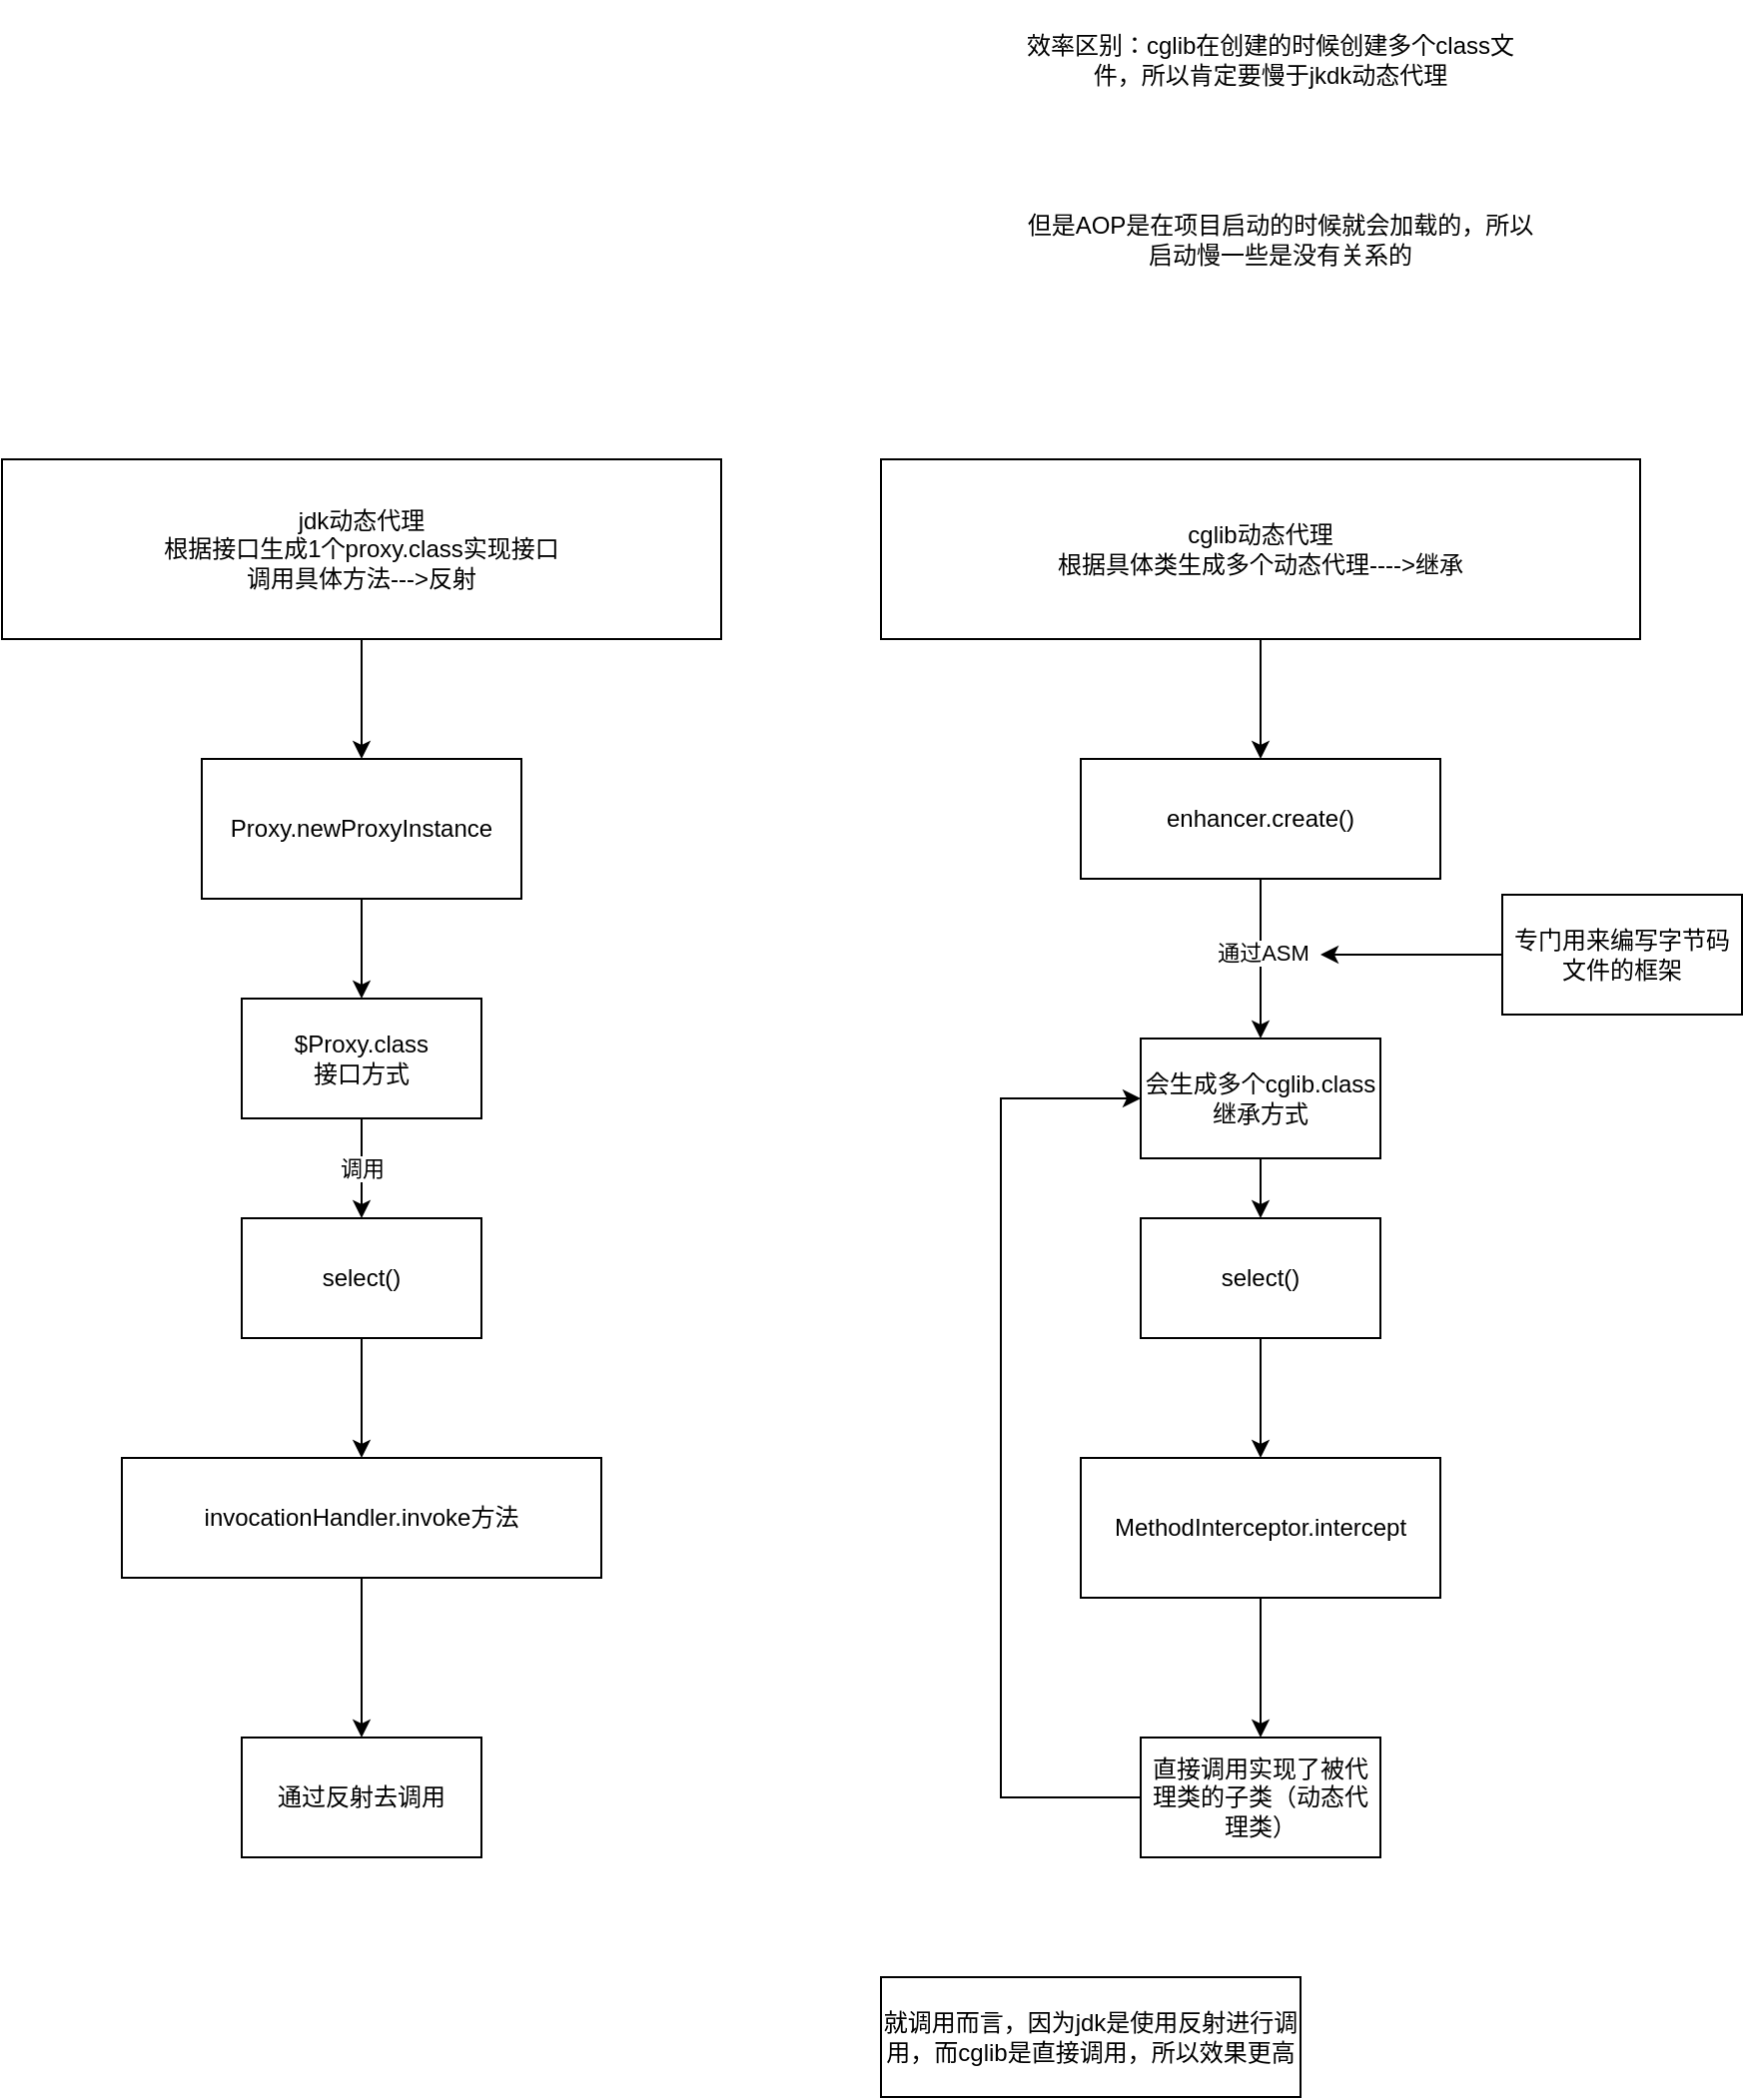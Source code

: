 <mxfile version="15.2.9" type="github">
  <diagram id="P-3INV9NaK0cqQUdS8G_" name="Page-1">
    <mxGraphModel dx="946" dy="1708" grid="1" gridSize="10" guides="1" tooltips="1" connect="1" arrows="1" fold="1" page="1" pageScale="1" pageWidth="827" pageHeight="1169" math="0" shadow="0">
      <root>
        <mxCell id="0" />
        <mxCell id="1" parent="0" />
        <mxCell id="UZ3LVtJMlLEFkbB7KUAC-4" style="edgeStyle=orthogonalEdgeStyle;rounded=0;orthogonalLoop=1;jettySize=auto;html=1;entryX=0.5;entryY=0;entryDx=0;entryDy=0;" parent="1" source="UZ3LVtJMlLEFkbB7KUAC-1" target="UZ3LVtJMlLEFkbB7KUAC-3" edge="1">
          <mxGeometry relative="1" as="geometry" />
        </mxCell>
        <mxCell id="UZ3LVtJMlLEFkbB7KUAC-1" value="jdk动态代理&lt;br&gt;根据接口生成1个proxy.class实现接口&lt;br&gt;调用具体方法---&amp;gt;反射" style="rounded=0;whiteSpace=wrap;html=1;" parent="1" vertex="1">
          <mxGeometry x="20" y="90" width="360" height="90" as="geometry" />
        </mxCell>
        <mxCell id="UZ3LVtJMlLEFkbB7KUAC-14" style="edgeStyle=orthogonalEdgeStyle;rounded=0;orthogonalLoop=1;jettySize=auto;html=1;entryX=0.5;entryY=0;entryDx=0;entryDy=0;" parent="1" source="UZ3LVtJMlLEFkbB7KUAC-2" target="UZ3LVtJMlLEFkbB7KUAC-7" edge="1">
          <mxGeometry relative="1" as="geometry" />
        </mxCell>
        <mxCell id="UZ3LVtJMlLEFkbB7KUAC-2" value="cglib动态代理&lt;br&gt;根据具体类生成多个动态代理----&amp;gt;继承" style="rounded=0;whiteSpace=wrap;html=1;" parent="1" vertex="1">
          <mxGeometry x="460" y="90" width="380" height="90" as="geometry" />
        </mxCell>
        <mxCell id="UZ3LVtJMlLEFkbB7KUAC-6" style="edgeStyle=orthogonalEdgeStyle;rounded=0;orthogonalLoop=1;jettySize=auto;html=1;entryX=0.5;entryY=0;entryDx=0;entryDy=0;" parent="1" source="UZ3LVtJMlLEFkbB7KUAC-3" target="UZ3LVtJMlLEFkbB7KUAC-5" edge="1">
          <mxGeometry relative="1" as="geometry" />
        </mxCell>
        <mxCell id="UZ3LVtJMlLEFkbB7KUAC-3" value="Proxy.newProxyInstance" style="rounded=0;whiteSpace=wrap;html=1;" parent="1" vertex="1">
          <mxGeometry x="120" y="240" width="160" height="70" as="geometry" />
        </mxCell>
        <mxCell id="UZ3LVtJMlLEFkbB7KUAC-9" value="调用" style="edgeStyle=orthogonalEdgeStyle;rounded=0;orthogonalLoop=1;jettySize=auto;html=1;" parent="1" source="UZ3LVtJMlLEFkbB7KUAC-5" target="UZ3LVtJMlLEFkbB7KUAC-8" edge="1">
          <mxGeometry relative="1" as="geometry" />
        </mxCell>
        <mxCell id="UZ3LVtJMlLEFkbB7KUAC-5" value="$Proxy.class&lt;br&gt;接口方式" style="rounded=0;whiteSpace=wrap;html=1;" parent="1" vertex="1">
          <mxGeometry x="140" y="360" width="120" height="60" as="geometry" />
        </mxCell>
        <mxCell id="UZ3LVtJMlLEFkbB7KUAC-17" value="" style="edgeStyle=orthogonalEdgeStyle;rounded=0;orthogonalLoop=1;jettySize=auto;html=1;" parent="1" source="UZ3LVtJMlLEFkbB7KUAC-7" target="UZ3LVtJMlLEFkbB7KUAC-16" edge="1">
          <mxGeometry relative="1" as="geometry" />
        </mxCell>
        <mxCell id="UZ3LVtJMlLEFkbB7KUAC-18" value="通过ASM" style="edgeLabel;html=1;align=center;verticalAlign=middle;resizable=0;points=[];" parent="UZ3LVtJMlLEFkbB7KUAC-17" vertex="1" connectable="0">
          <mxGeometry x="-0.075" y="1" relative="1" as="geometry">
            <mxPoint as="offset" />
          </mxGeometry>
        </mxCell>
        <mxCell id="UZ3LVtJMlLEFkbB7KUAC-7" value="enhancer.create()" style="rounded=0;whiteSpace=wrap;html=1;" parent="1" vertex="1">
          <mxGeometry x="560" y="240" width="180" height="60" as="geometry" />
        </mxCell>
        <mxCell id="UZ3LVtJMlLEFkbB7KUAC-11" style="edgeStyle=orthogonalEdgeStyle;rounded=0;orthogonalLoop=1;jettySize=auto;html=1;" parent="1" source="UZ3LVtJMlLEFkbB7KUAC-8" target="UZ3LVtJMlLEFkbB7KUAC-10" edge="1">
          <mxGeometry relative="1" as="geometry" />
        </mxCell>
        <mxCell id="UZ3LVtJMlLEFkbB7KUAC-8" value="select()" style="rounded=0;whiteSpace=wrap;html=1;" parent="1" vertex="1">
          <mxGeometry x="140" y="470" width="120" height="60" as="geometry" />
        </mxCell>
        <mxCell id="UZ3LVtJMlLEFkbB7KUAC-13" value="" style="edgeStyle=orthogonalEdgeStyle;rounded=0;orthogonalLoop=1;jettySize=auto;html=1;" parent="1" source="UZ3LVtJMlLEFkbB7KUAC-10" target="UZ3LVtJMlLEFkbB7KUAC-12" edge="1">
          <mxGeometry relative="1" as="geometry" />
        </mxCell>
        <mxCell id="UZ3LVtJMlLEFkbB7KUAC-10" value="invocationHandler.invoke方法" style="rounded=0;whiteSpace=wrap;html=1;" parent="1" vertex="1">
          <mxGeometry x="80" y="590" width="240" height="60" as="geometry" />
        </mxCell>
        <mxCell id="UZ3LVtJMlLEFkbB7KUAC-12" value="通过反射去调用" style="whiteSpace=wrap;html=1;rounded=0;" parent="1" vertex="1">
          <mxGeometry x="140" y="730" width="120" height="60" as="geometry" />
        </mxCell>
        <mxCell id="BtuB_f5O53toC0SOjMzQ-5" style="edgeStyle=orthogonalEdgeStyle;rounded=0;orthogonalLoop=1;jettySize=auto;html=1;entryX=0.5;entryY=0;entryDx=0;entryDy=0;" parent="1" source="UZ3LVtJMlLEFkbB7KUAC-16" target="BtuB_f5O53toC0SOjMzQ-4" edge="1">
          <mxGeometry relative="1" as="geometry" />
        </mxCell>
        <mxCell id="UZ3LVtJMlLEFkbB7KUAC-16" value="会生成多个cglib.class&lt;br&gt;继承方式" style="whiteSpace=wrap;html=1;rounded=0;" parent="1" vertex="1">
          <mxGeometry x="590" y="380" width="120" height="60" as="geometry" />
        </mxCell>
        <mxCell id="UZ3LVtJMlLEFkbB7KUAC-21" style="edgeStyle=orthogonalEdgeStyle;rounded=0;orthogonalLoop=1;jettySize=auto;html=1;" parent="1" source="UZ3LVtJMlLEFkbB7KUAC-19" edge="1">
          <mxGeometry relative="1" as="geometry">
            <mxPoint x="680" y="338" as="targetPoint" />
          </mxGeometry>
        </mxCell>
        <mxCell id="UZ3LVtJMlLEFkbB7KUAC-19" value="专门用来编写字节码文件的框架" style="rounded=0;whiteSpace=wrap;html=1;" parent="1" vertex="1">
          <mxGeometry x="771" y="308" width="120" height="60" as="geometry" />
        </mxCell>
        <mxCell id="BtuB_f5O53toC0SOjMzQ-2" value="效率区别：cglib在创建的时候创建多个class文件，所以肯定要慢于jkdk动态代理" style="text;html=1;strokeColor=none;fillColor=none;align=center;verticalAlign=middle;whiteSpace=wrap;rounded=0;" parent="1" vertex="1">
          <mxGeometry x="530" y="-140" width="250" height="60" as="geometry" />
        </mxCell>
        <mxCell id="BtuB_f5O53toC0SOjMzQ-3" value="但是AOP是在项目启动的时候就会加载的，所以启动慢一些是没有关系的" style="text;html=1;strokeColor=none;fillColor=none;align=center;verticalAlign=middle;whiteSpace=wrap;rounded=0;" parent="1" vertex="1">
          <mxGeometry x="530" y="-50" width="260" height="60" as="geometry" />
        </mxCell>
        <mxCell id="BtuB_f5O53toC0SOjMzQ-7" value="" style="edgeStyle=orthogonalEdgeStyle;rounded=0;orthogonalLoop=1;jettySize=auto;html=1;" parent="1" source="BtuB_f5O53toC0SOjMzQ-4" target="BtuB_f5O53toC0SOjMzQ-6" edge="1">
          <mxGeometry relative="1" as="geometry" />
        </mxCell>
        <mxCell id="BtuB_f5O53toC0SOjMzQ-4" value="select()" style="rounded=0;whiteSpace=wrap;html=1;" parent="1" vertex="1">
          <mxGeometry x="590" y="470" width="120" height="60" as="geometry" />
        </mxCell>
        <mxCell id="BtuB_f5O53toC0SOjMzQ-9" value="" style="edgeStyle=orthogonalEdgeStyle;rounded=0;orthogonalLoop=1;jettySize=auto;html=1;" parent="1" source="BtuB_f5O53toC0SOjMzQ-6" target="BtuB_f5O53toC0SOjMzQ-8" edge="1">
          <mxGeometry relative="1" as="geometry" />
        </mxCell>
        <mxCell id="BtuB_f5O53toC0SOjMzQ-6" value="MethodInterceptor.intercept" style="rounded=0;whiteSpace=wrap;html=1;" parent="1" vertex="1">
          <mxGeometry x="560" y="590" width="180" height="70" as="geometry" />
        </mxCell>
        <mxCell id="1yqWfr_J0UjITKhZ8jOu-7" style="edgeStyle=elbowEdgeStyle;rounded=0;orthogonalLoop=1;jettySize=auto;html=1;entryX=0;entryY=0.5;entryDx=0;entryDy=0;" edge="1" parent="1" source="BtuB_f5O53toC0SOjMzQ-8" target="UZ3LVtJMlLEFkbB7KUAC-16">
          <mxGeometry relative="1" as="geometry">
            <Array as="points">
              <mxPoint x="520" y="570" />
            </Array>
          </mxGeometry>
        </mxCell>
        <mxCell id="BtuB_f5O53toC0SOjMzQ-8" value="直接调用实现了被代理类的子类（动态代理类）" style="whiteSpace=wrap;html=1;rounded=0;" parent="1" vertex="1">
          <mxGeometry x="590" y="730" width="120" height="60" as="geometry" />
        </mxCell>
        <mxCell id="BtuB_f5O53toC0SOjMzQ-10" value="就调用而言，因为jdk是使用反射进行调用，而cglib是直接调用，所以效果更高" style="rounded=0;whiteSpace=wrap;html=1;labelBackgroundColor=default;" parent="1" vertex="1">
          <mxGeometry x="460" y="850" width="210" height="60" as="geometry" />
        </mxCell>
      </root>
    </mxGraphModel>
  </diagram>
</mxfile>
